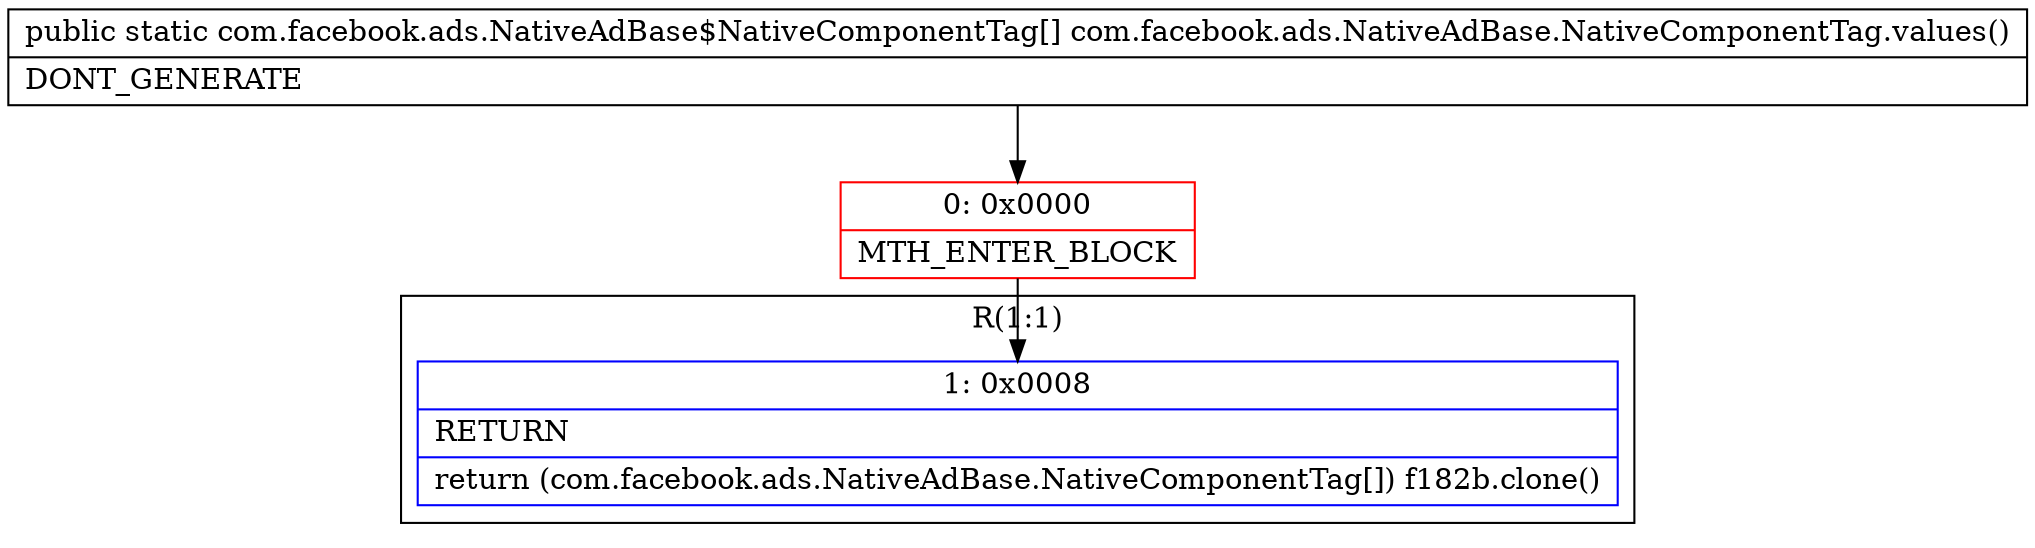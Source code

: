 digraph "CFG forcom.facebook.ads.NativeAdBase.NativeComponentTag.values()[Lcom\/facebook\/ads\/NativeAdBase$NativeComponentTag;" {
subgraph cluster_Region_1930290548 {
label = "R(1:1)";
node [shape=record,color=blue];
Node_1 [shape=record,label="{1\:\ 0x0008|RETURN\l|return (com.facebook.ads.NativeAdBase.NativeComponentTag[]) f182b.clone()\l}"];
}
Node_0 [shape=record,color=red,label="{0\:\ 0x0000|MTH_ENTER_BLOCK\l}"];
MethodNode[shape=record,label="{public static com.facebook.ads.NativeAdBase$NativeComponentTag[] com.facebook.ads.NativeAdBase.NativeComponentTag.values()  | DONT_GENERATE\l}"];
MethodNode -> Node_0;
Node_0 -> Node_1;
}


